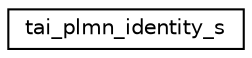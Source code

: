 digraph "Graphical Class Hierarchy"
{
 // LATEX_PDF_SIZE
  edge [fontname="Helvetica",fontsize="10",labelfontname="Helvetica",labelfontsize="10"];
  node [fontname="Helvetica",fontsize="10",shape=record];
  rankdir="LR";
  Node0 [label="tai_plmn_identity_s",height=0.2,width=0.4,color="black", fillcolor="white", style="filled",URL="$structtai__plmn__identity__s.html",tooltip=" "];
}

